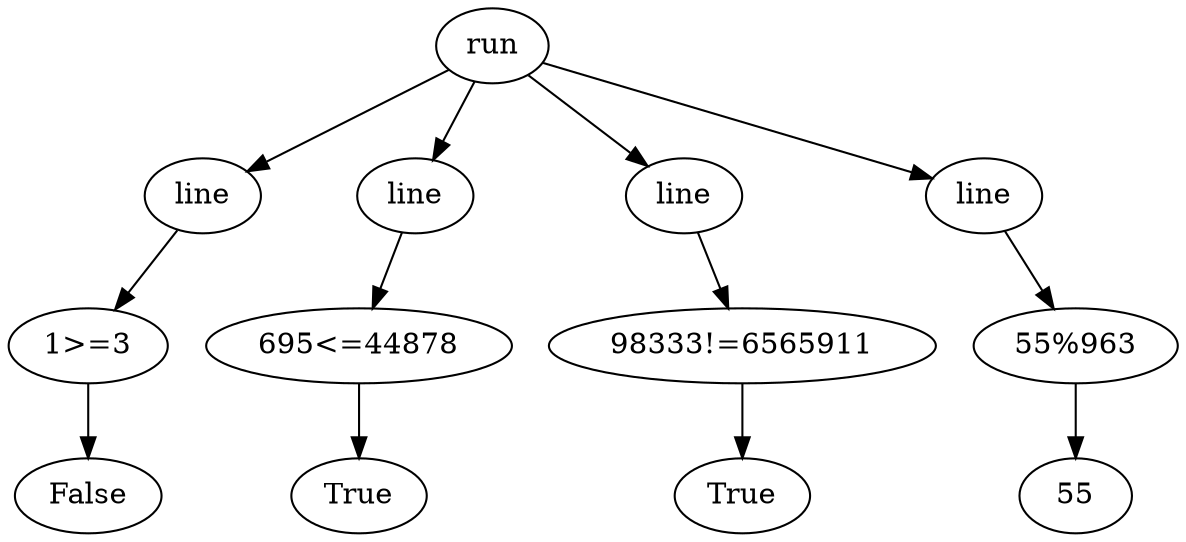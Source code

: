 digraph {
	8785898643910 [label=run]
	8785899004559 [label=line]
	8785898643910 -> 8785899004559
	8785898663156 [label="1>=3"]
	8785899004559 -> 8785898663156
	8785898663153 [label=False]
	8785898663156 -> 8785898663153
	8785898663192 [label=line]
	8785898643910 -> 8785898663192
	8785898662946 [label="695<=44878"]
	8785898663192 -> 8785898662946
	8785898663087 [label=True]
	8785898662946 -> 8785898663087
	8785898663165 [label=line]
	8785898643910 -> 8785898663165
	8785898663174 [label="98333!=6565911"]
	8785898663165 -> 8785898663174
	8785898663210 [label=True]
	8785898663174 -> 8785898663210
	8785898663042 [label=line]
	8785898643910 -> 8785898663042
	8785898663081 [label="55%963"]
	8785898663042 -> 8785898663081
	8785898663090 [label=55]
	8785898663081 -> 8785898663090
}
